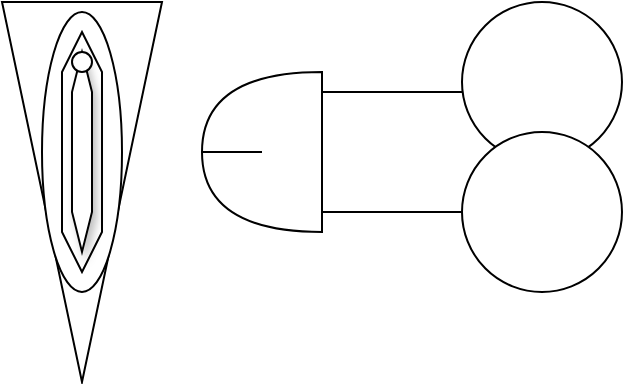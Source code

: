 <mxfile version="26.1.0" pages="2">
  <diagram name="Página-1" id="NkBSlvl9fCy4fuxreRhS">
    <mxGraphModel dx="683" dy="375" grid="1" gridSize="10" guides="1" tooltips="1" connect="1" arrows="1" fold="1" page="1" pageScale="1" pageWidth="827" pageHeight="1169" math="0" shadow="0">
      <root>
        <mxCell id="0" />
        <mxCell id="1" parent="0" />
        <mxCell id="thOPy5SC5UvGOA1l6ETC-1" value="" style="triangle;whiteSpace=wrap;html=1;direction=south;" vertex="1" parent="1">
          <mxGeometry x="160" y="185" width="80" height="190" as="geometry" />
        </mxCell>
        <mxCell id="wmWGOTBLMNr1kytRRPzr-23" value="" style="ellipse;whiteSpace=wrap;html=1;direction=south;" vertex="1" parent="1">
          <mxGeometry x="180" y="190" width="40" height="140" as="geometry" />
        </mxCell>
        <mxCell id="wmWGOTBLMNr1kytRRPzr-14" value="" style="shape=hexagon;perimeter=hexagonPerimeter2;whiteSpace=wrap;html=1;fixedSize=1;rotation=90;" vertex="1" parent="1">
          <mxGeometry x="140" y="250" width="120" height="20" as="geometry" />
        </mxCell>
        <mxCell id="wmWGOTBLMNr1kytRRPzr-16" value="" style="shape=hexagon;perimeter=hexagonPerimeter2;whiteSpace=wrap;html=1;fixedSize=1;rotation=90;size=20;shadow=1;" vertex="1" parent="1">
          <mxGeometry x="150" y="255" width="100" height="10" as="geometry" />
        </mxCell>
        <mxCell id="wmWGOTBLMNr1kytRRPzr-20" value="" style="ellipse;whiteSpace=wrap;html=1;aspect=fixed;" vertex="1" parent="1">
          <mxGeometry x="195" y="210" width="10" height="10" as="geometry" />
        </mxCell>
        <mxCell id="_mwV9-Op3mdLfjB2KcxE-3" value="" style="rounded=1;whiteSpace=wrap;html=1;" vertex="1" parent="1">
          <mxGeometry x="300" y="230" width="120" height="60" as="geometry" />
        </mxCell>
        <mxCell id="_mwV9-Op3mdLfjB2KcxE-1" value="" style="ellipse;whiteSpace=wrap;html=1;aspect=fixed;" vertex="1" parent="1">
          <mxGeometry x="390" y="185" width="80" height="80" as="geometry" />
        </mxCell>
        <mxCell id="_mwV9-Op3mdLfjB2KcxE-2" value="" style="ellipse;whiteSpace=wrap;html=1;aspect=fixed;" vertex="1" parent="1">
          <mxGeometry x="390" y="250" width="80" height="80" as="geometry" />
        </mxCell>
        <mxCell id="yUSF_FY-oPku0E1jkq6h-1" value="" style="shape=or;whiteSpace=wrap;html=1;direction=west;" vertex="1" parent="1">
          <mxGeometry x="260" y="220" width="60" height="80" as="geometry" />
        </mxCell>
        <mxCell id="yUSF_FY-oPku0E1jkq6h-2" value="" style="endArrow=none;html=1;rounded=0;exitX=1;exitY=0.5;exitDx=0;exitDy=0;exitPerimeter=0;" edge="1" parent="1" source="yUSF_FY-oPku0E1jkq6h-1">
          <mxGeometry width="50" height="50" relative="1" as="geometry">
            <mxPoint x="250" y="290" as="sourcePoint" />
            <mxPoint x="290" y="260" as="targetPoint" />
          </mxGeometry>
        </mxCell>
      </root>
    </mxGraphModel>
  </diagram>
  <diagram id="qt0m74VkTYEGgK6YiYXy" name="Página-2">
    <mxGraphModel dx="1434" dy="787" grid="1" gridSize="10" guides="1" tooltips="1" connect="1" arrows="1" fold="1" page="1" pageScale="1" pageWidth="827" pageHeight="1169" math="0" shadow="0">
      <root>
        <mxCell id="0" />
        <mxCell id="1" parent="0" />
        <mxCell id="7NQ1ZNjZi1os1HZE5_LA-1" value="Table" style="shape=table;startSize=30;container=1;collapsible=1;childLayout=tableLayout;fixedRows=1;rowLines=0;fontStyle=1;align=center;resizeLast=1;html=1;" vertex="1" parent="1">
          <mxGeometry x="220" y="140" width="180" height="150" as="geometry" />
        </mxCell>
        <mxCell id="7NQ1ZNjZi1os1HZE5_LA-2" value="" style="shape=tableRow;horizontal=0;startSize=0;swimlaneHead=0;swimlaneBody=0;fillColor=none;collapsible=0;dropTarget=0;points=[[0,0.5],[1,0.5]];portConstraint=eastwest;top=0;left=0;right=0;bottom=1;" vertex="1" parent="7NQ1ZNjZi1os1HZE5_LA-1">
          <mxGeometry y="30" width="180" height="30" as="geometry" />
        </mxCell>
        <mxCell id="7NQ1ZNjZi1os1HZE5_LA-3" value="PK" style="shape=partialRectangle;connectable=0;fillColor=none;top=0;left=0;bottom=0;right=0;fontStyle=1;overflow=hidden;whiteSpace=wrap;html=1;" vertex="1" parent="7NQ1ZNjZi1os1HZE5_LA-2">
          <mxGeometry width="30" height="30" as="geometry">
            <mxRectangle width="30" height="30" as="alternateBounds" />
          </mxGeometry>
        </mxCell>
        <mxCell id="7NQ1ZNjZi1os1HZE5_LA-4" value="ID" style="shape=partialRectangle;connectable=0;fillColor=none;top=0;left=0;bottom=0;right=0;align=left;spacingLeft=6;fontStyle=5;overflow=hidden;whiteSpace=wrap;html=1;" vertex="1" parent="7NQ1ZNjZi1os1HZE5_LA-2">
          <mxGeometry x="30" width="150" height="30" as="geometry">
            <mxRectangle width="150" height="30" as="alternateBounds" />
          </mxGeometry>
        </mxCell>
        <mxCell id="7NQ1ZNjZi1os1HZE5_LA-5" value="" style="shape=tableRow;horizontal=0;startSize=0;swimlaneHead=0;swimlaneBody=0;fillColor=none;collapsible=0;dropTarget=0;points=[[0,0.5],[1,0.5]];portConstraint=eastwest;top=0;left=0;right=0;bottom=0;" vertex="1" parent="7NQ1ZNjZi1os1HZE5_LA-1">
          <mxGeometry y="60" width="180" height="30" as="geometry" />
        </mxCell>
        <mxCell id="7NQ1ZNjZi1os1HZE5_LA-6" value="" style="shape=partialRectangle;connectable=0;fillColor=none;top=0;left=0;bottom=0;right=0;editable=1;overflow=hidden;whiteSpace=wrap;html=1;" vertex="1" parent="7NQ1ZNjZi1os1HZE5_LA-5">
          <mxGeometry width="30" height="30" as="geometry">
            <mxRectangle width="30" height="30" as="alternateBounds" />
          </mxGeometry>
        </mxCell>
        <mxCell id="7NQ1ZNjZi1os1HZE5_LA-7" value="Nome" style="shape=partialRectangle;connectable=0;fillColor=none;top=0;left=0;bottom=0;right=0;align=left;spacingLeft=6;overflow=hidden;whiteSpace=wrap;html=1;" vertex="1" parent="7NQ1ZNjZi1os1HZE5_LA-5">
          <mxGeometry x="30" width="150" height="30" as="geometry">
            <mxRectangle width="150" height="30" as="alternateBounds" />
          </mxGeometry>
        </mxCell>
        <mxCell id="7NQ1ZNjZi1os1HZE5_LA-8" value="" style="shape=tableRow;horizontal=0;startSize=0;swimlaneHead=0;swimlaneBody=0;fillColor=none;collapsible=0;dropTarget=0;points=[[0,0.5],[1,0.5]];portConstraint=eastwest;top=0;left=0;right=0;bottom=0;" vertex="1" parent="7NQ1ZNjZi1os1HZE5_LA-1">
          <mxGeometry y="90" width="180" height="30" as="geometry" />
        </mxCell>
        <mxCell id="7NQ1ZNjZi1os1HZE5_LA-9" value="" style="shape=partialRectangle;connectable=0;fillColor=none;top=0;left=0;bottom=0;right=0;editable=1;overflow=hidden;whiteSpace=wrap;html=1;" vertex="1" parent="7NQ1ZNjZi1os1HZE5_LA-8">
          <mxGeometry width="30" height="30" as="geometry">
            <mxRectangle width="30" height="30" as="alternateBounds" />
          </mxGeometry>
        </mxCell>
        <mxCell id="7NQ1ZNjZi1os1HZE5_LA-10" value="E-MAIL" style="shape=partialRectangle;connectable=0;fillColor=none;top=0;left=0;bottom=0;right=0;align=left;spacingLeft=6;overflow=hidden;whiteSpace=wrap;html=1;" vertex="1" parent="7NQ1ZNjZi1os1HZE5_LA-8">
          <mxGeometry x="30" width="150" height="30" as="geometry">
            <mxRectangle width="150" height="30" as="alternateBounds" />
          </mxGeometry>
        </mxCell>
        <mxCell id="7NQ1ZNjZi1os1HZE5_LA-11" value="" style="shape=tableRow;horizontal=0;startSize=0;swimlaneHead=0;swimlaneBody=0;fillColor=none;collapsible=0;dropTarget=0;points=[[0,0.5],[1,0.5]];portConstraint=eastwest;top=0;left=0;right=0;bottom=0;" vertex="1" parent="7NQ1ZNjZi1os1HZE5_LA-1">
          <mxGeometry y="120" width="180" height="30" as="geometry" />
        </mxCell>
        <mxCell id="7NQ1ZNjZi1os1HZE5_LA-12" value="" style="shape=partialRectangle;connectable=0;fillColor=none;top=0;left=0;bottom=0;right=0;editable=1;overflow=hidden;whiteSpace=wrap;html=1;" vertex="1" parent="7NQ1ZNjZi1os1HZE5_LA-11">
          <mxGeometry width="30" height="30" as="geometry">
            <mxRectangle width="30" height="30" as="alternateBounds" />
          </mxGeometry>
        </mxCell>
        <mxCell id="7NQ1ZNjZi1os1HZE5_LA-13" value="Row 3" style="shape=partialRectangle;connectable=0;fillColor=none;top=0;left=0;bottom=0;right=0;align=left;spacingLeft=6;overflow=hidden;whiteSpace=wrap;html=1;" vertex="1" parent="7NQ1ZNjZi1os1HZE5_LA-11">
          <mxGeometry x="30" width="150" height="30" as="geometry">
            <mxRectangle width="150" height="30" as="alternateBounds" />
          </mxGeometry>
        </mxCell>
      </root>
    </mxGraphModel>
  </diagram>
</mxfile>
